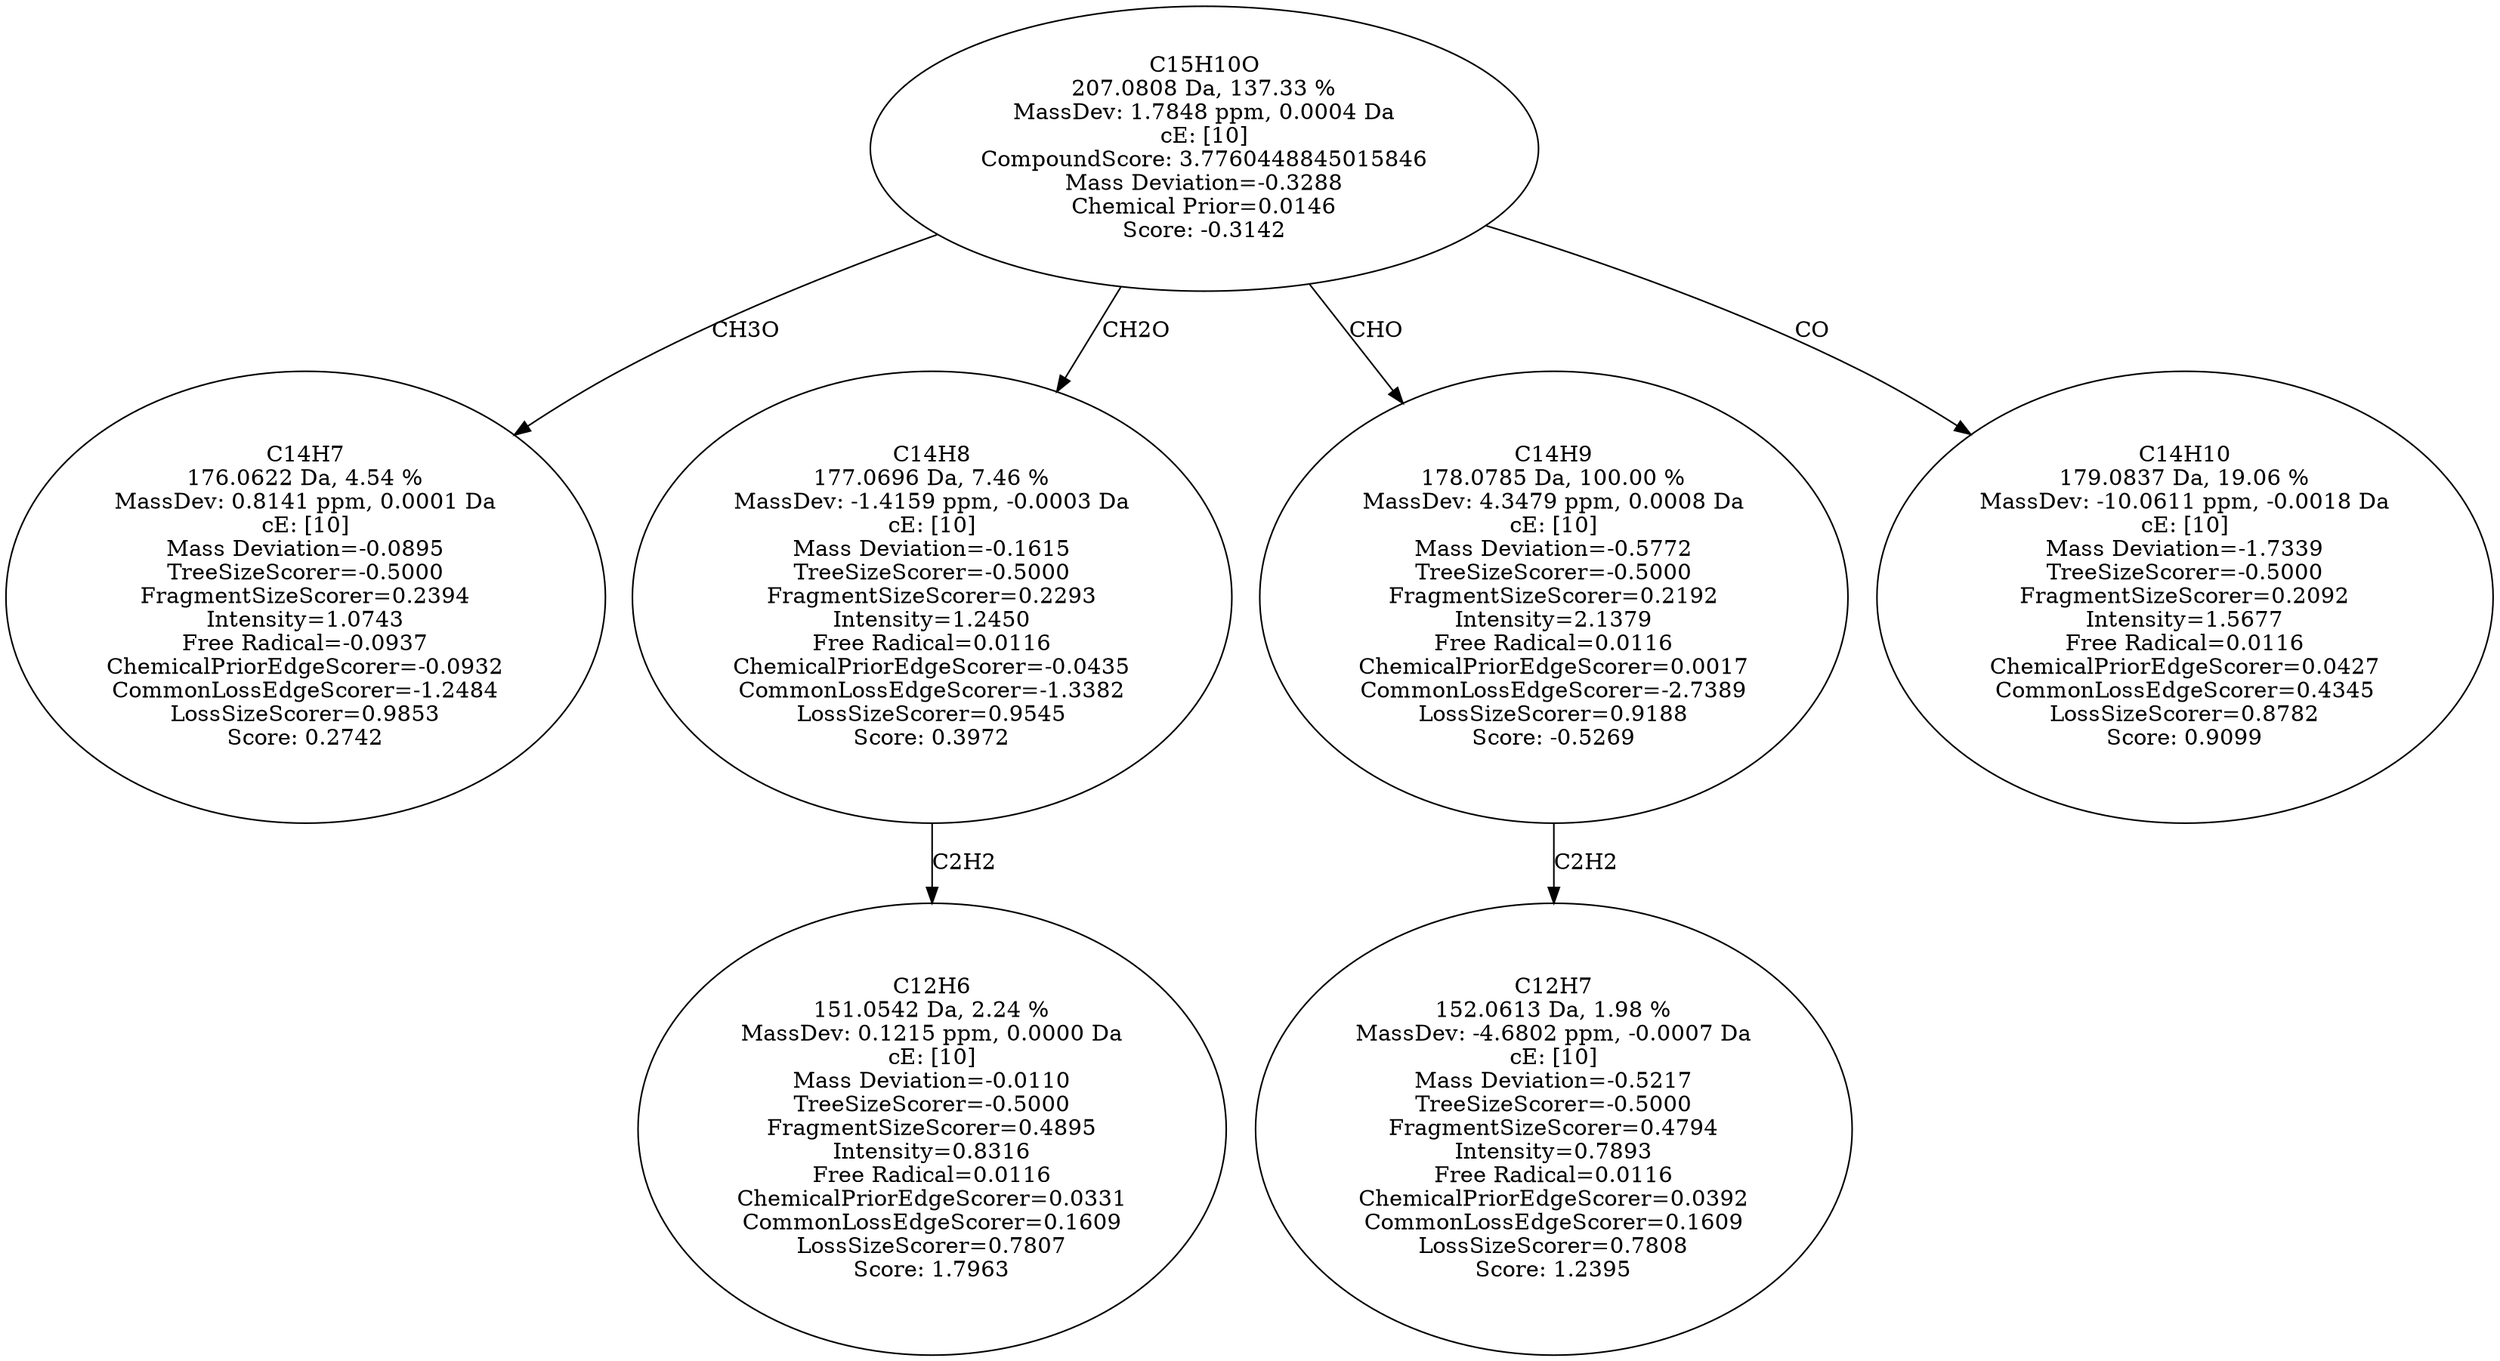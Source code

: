 strict digraph {
v1 [label="C14H7\n176.0622 Da, 4.54 %\nMassDev: 0.8141 ppm, 0.0001 Da\ncE: [10]\nMass Deviation=-0.0895\nTreeSizeScorer=-0.5000\nFragmentSizeScorer=0.2394\nIntensity=1.0743\nFree Radical=-0.0937\nChemicalPriorEdgeScorer=-0.0932\nCommonLossEdgeScorer=-1.2484\nLossSizeScorer=0.9853\nScore: 0.2742"];
v2 [label="C12H6\n151.0542 Da, 2.24 %\nMassDev: 0.1215 ppm, 0.0000 Da\ncE: [10]\nMass Deviation=-0.0110\nTreeSizeScorer=-0.5000\nFragmentSizeScorer=0.4895\nIntensity=0.8316\nFree Radical=0.0116\nChemicalPriorEdgeScorer=0.0331\nCommonLossEdgeScorer=0.1609\nLossSizeScorer=0.7807\nScore: 1.7963"];
v3 [label="C14H8\n177.0696 Da, 7.46 %\nMassDev: -1.4159 ppm, -0.0003 Da\ncE: [10]\nMass Deviation=-0.1615\nTreeSizeScorer=-0.5000\nFragmentSizeScorer=0.2293\nIntensity=1.2450\nFree Radical=0.0116\nChemicalPriorEdgeScorer=-0.0435\nCommonLossEdgeScorer=-1.3382\nLossSizeScorer=0.9545\nScore: 0.3972"];
v4 [label="C12H7\n152.0613 Da, 1.98 %\nMassDev: -4.6802 ppm, -0.0007 Da\ncE: [10]\nMass Deviation=-0.5217\nTreeSizeScorer=-0.5000\nFragmentSizeScorer=0.4794\nIntensity=0.7893\nFree Radical=0.0116\nChemicalPriorEdgeScorer=0.0392\nCommonLossEdgeScorer=0.1609\nLossSizeScorer=0.7808\nScore: 1.2395"];
v5 [label="C14H9\n178.0785 Da, 100.00 %\nMassDev: 4.3479 ppm, 0.0008 Da\ncE: [10]\nMass Deviation=-0.5772\nTreeSizeScorer=-0.5000\nFragmentSizeScorer=0.2192\nIntensity=2.1379\nFree Radical=0.0116\nChemicalPriorEdgeScorer=0.0017\nCommonLossEdgeScorer=-2.7389\nLossSizeScorer=0.9188\nScore: -0.5269"];
v6 [label="C14H10\n179.0837 Da, 19.06 %\nMassDev: -10.0611 ppm, -0.0018 Da\ncE: [10]\nMass Deviation=-1.7339\nTreeSizeScorer=-0.5000\nFragmentSizeScorer=0.2092\nIntensity=1.5677\nFree Radical=0.0116\nChemicalPriorEdgeScorer=0.0427\nCommonLossEdgeScorer=0.4345\nLossSizeScorer=0.8782\nScore: 0.9099"];
v7 [label="C15H10O\n207.0808 Da, 137.33 %\nMassDev: 1.7848 ppm, 0.0004 Da\ncE: [10]\nCompoundScore: 3.7760448845015846\nMass Deviation=-0.3288\nChemical Prior=0.0146\nScore: -0.3142"];
v7 -> v1 [label="CH3O"];
v3 -> v2 [label="C2H2"];
v7 -> v3 [label="CH2O"];
v5 -> v4 [label="C2H2"];
v7 -> v5 [label="CHO"];
v7 -> v6 [label="CO"];
}